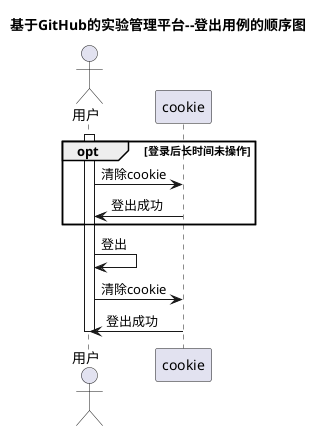 @startuml
title 基于GitHub的实验管理平台--登出用例的顺序图

actor 用户
participant cookie

activate 用户
    opt 登录后长时间未操作
        用户->cookie:清除cookie
        cookie->用户:登出成功
    end opt

    用户->用户:登出
    用户->cookie:清除cookie
    cookie->用户:登出成功
deactivate 用户

@enduml
